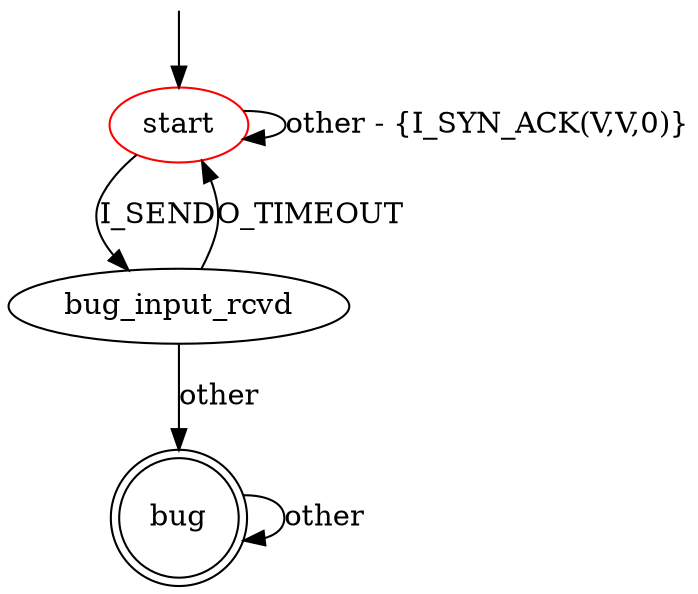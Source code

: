 digraph G {
label=""
start [color="red"]
bug [shape="doublecircle"]

start -> start [label="other - {I_SYN_ACK(V,V,0)}"]
start -> bug_input_rcvd [label="I_SEND"]
bug_input_rcvd -> start [label="O_TIMEOUT"]
bug_input_rcvd -> bug [label="other"]

bug -> bug [label="other"]

__start0 [label="" shape="none" width="0" height="0"];
__start0 -> start;
}

